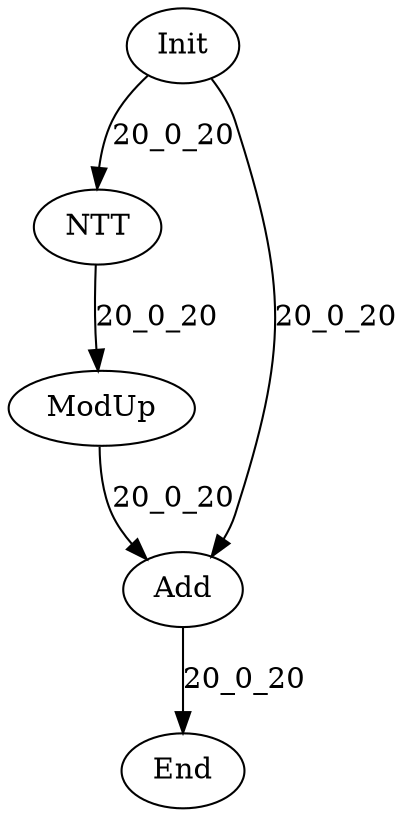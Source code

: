digraph G {
Init[label="Init"];
End[label="End"];
NTT[label="NTT"];
Add[label="Add"];
ModUp[label="ModUp"];
Init -> NTT[label="20_0_20"];
NTT -> ModUp[label="20_0_20"];
ModUp -> Add[label="20_0_20"];
Init -> Add[label="20_0_20"];
Add -> End[label="20_0_20"];
}